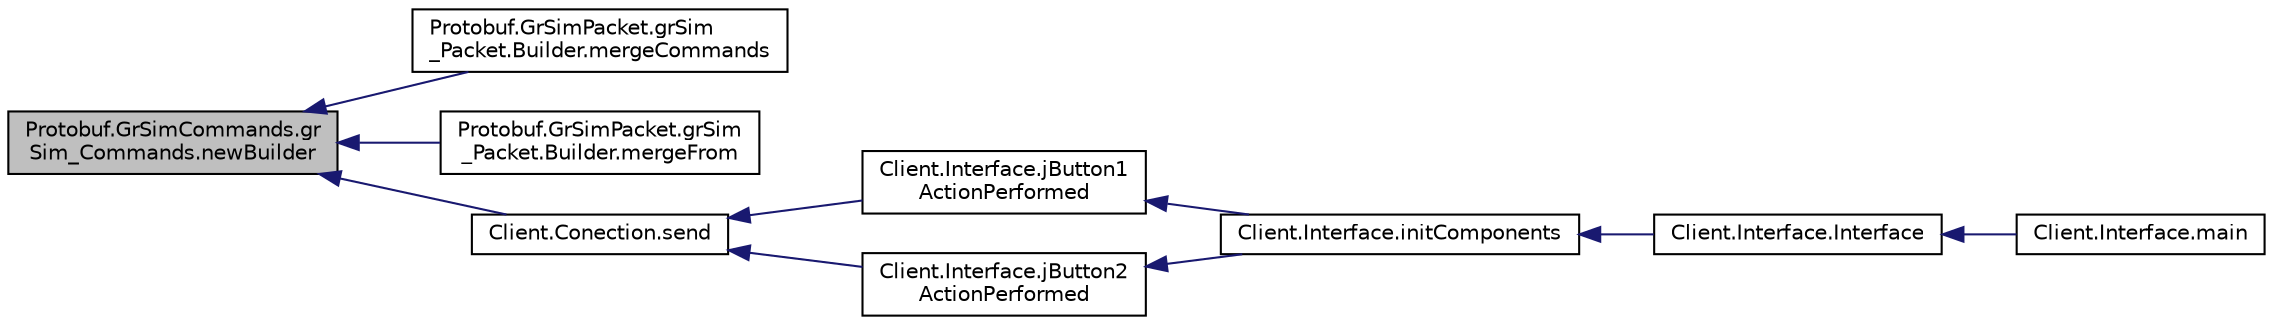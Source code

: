 digraph "Protobuf.GrSimCommands.grSim_Commands.newBuilder"
{
 // INTERACTIVE_SVG=YES
  edge [fontname="Helvetica",fontsize="10",labelfontname="Helvetica",labelfontsize="10"];
  node [fontname="Helvetica",fontsize="10",shape=record];
  rankdir="LR";
  Node1 [label="Protobuf.GrSimCommands.gr\lSim_Commands.newBuilder",height=0.2,width=0.4,color="black", fillcolor="grey75", style="filled", fontcolor="black"];
  Node1 -> Node2 [dir="back",color="midnightblue",fontsize="10",style="solid",fontname="Helvetica"];
  Node2 [label="Protobuf.GrSimPacket.grSim\l_Packet.Builder.mergeCommands",height=0.2,width=0.4,color="black", fillcolor="white", style="filled",URL="$da/da7/class_protobuf_1_1_gr_sim_packet_1_1gr_sim___packet_1_1_builder.html#addf117636f07be1d09546aa4087d98b9"];
  Node1 -> Node3 [dir="back",color="midnightblue",fontsize="10",style="solid",fontname="Helvetica"];
  Node3 [label="Protobuf.GrSimPacket.grSim\l_Packet.Builder.mergeFrom",height=0.2,width=0.4,color="black", fillcolor="white", style="filled",URL="$da/da7/class_protobuf_1_1_gr_sim_packet_1_1gr_sim___packet_1_1_builder.html#a0ac88c56ca11192bb994ea2eb7bde69b"];
  Node1 -> Node4 [dir="back",color="midnightblue",fontsize="10",style="solid",fontname="Helvetica"];
  Node4 [label="Client.Conection.send",height=0.2,width=0.4,color="black", fillcolor="white", style="filled",URL="$d1/dc4/class_client_1_1_conection.html#ab60bc951fb7422421e3a246f783c3356"];
  Node4 -> Node5 [dir="back",color="midnightblue",fontsize="10",style="solid",fontname="Helvetica"];
  Node5 [label="Client.Interface.jButton1\lActionPerformed",height=0.2,width=0.4,color="black", fillcolor="white", style="filled",URL="$d2/ddc/class_client_1_1_interface.html#a777051b7817d99fafc49942e8a2dd685"];
  Node5 -> Node6 [dir="back",color="midnightblue",fontsize="10",style="solid",fontname="Helvetica"];
  Node6 [label="Client.Interface.initComponents",height=0.2,width=0.4,color="black", fillcolor="white", style="filled",URL="$d2/ddc/class_client_1_1_interface.html#a9e16e6e02c811d0b0f2971becf4cba2f"];
  Node6 -> Node7 [dir="back",color="midnightblue",fontsize="10",style="solid",fontname="Helvetica"];
  Node7 [label="Client.Interface.Interface",height=0.2,width=0.4,color="black", fillcolor="white", style="filled",URL="$d2/ddc/class_client_1_1_interface.html#a741e42f1fbe22236e25cfb584080fd94"];
  Node7 -> Node8 [dir="back",color="midnightblue",fontsize="10",style="solid",fontname="Helvetica"];
  Node8 [label="Client.Interface.main",height=0.2,width=0.4,color="black", fillcolor="white", style="filled",URL="$d2/ddc/class_client_1_1_interface.html#a33aa2a0e42d5795ac1db82cf9a47daca"];
  Node4 -> Node9 [dir="back",color="midnightblue",fontsize="10",style="solid",fontname="Helvetica"];
  Node9 [label="Client.Interface.jButton2\lActionPerformed",height=0.2,width=0.4,color="black", fillcolor="white", style="filled",URL="$d2/ddc/class_client_1_1_interface.html#a49a8bbb1d325b69df681d35b32ca2103"];
  Node9 -> Node6 [dir="back",color="midnightblue",fontsize="10",style="solid",fontname="Helvetica"];
}
